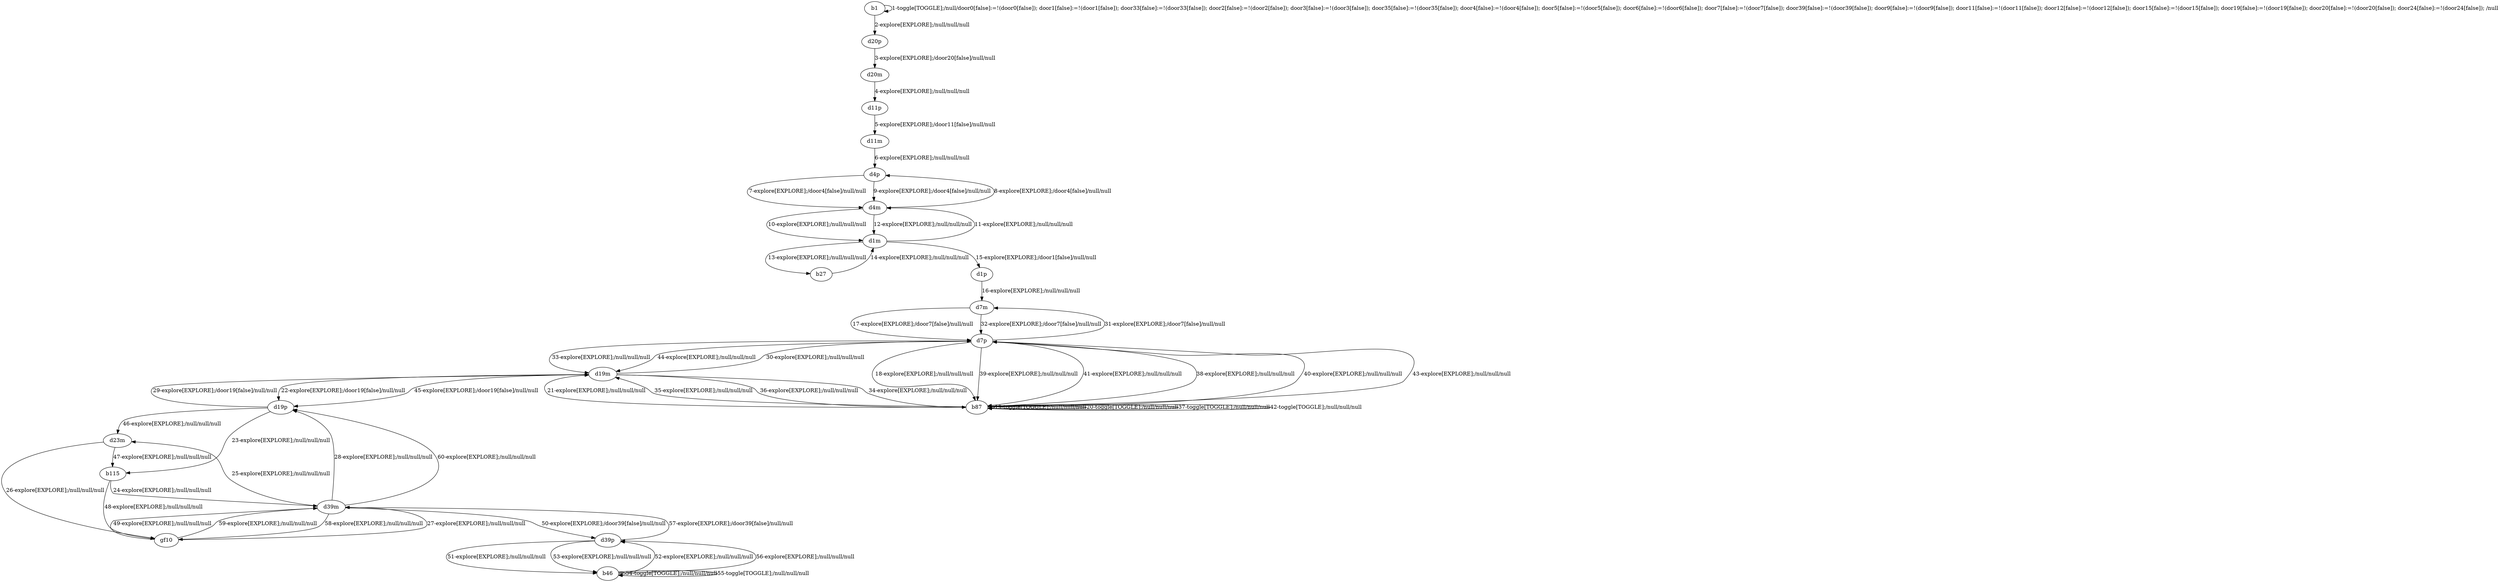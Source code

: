 # Total number of goals covered by this test: 2
# b46 --> d39p
# b46 --> b46

digraph g {
"b1" -> "b1" [label = "1-toggle[TOGGLE];/null/door0[false]:=!(door0[false]); door1[false]:=!(door1[false]); door33[false]:=!(door33[false]); door2[false]:=!(door2[false]); door3[false]:=!(door3[false]); door35[false]:=!(door35[false]); door4[false]:=!(door4[false]); door5[false]:=!(door5[false]); door6[false]:=!(door6[false]); door7[false]:=!(door7[false]); door39[false]:=!(door39[false]); door9[false]:=!(door9[false]); door11[false]:=!(door11[false]); door12[false]:=!(door12[false]); door15[false]:=!(door15[false]); door19[false]:=!(door19[false]); door20[false]:=!(door20[false]); door24[false]:=!(door24[false]); /null"];
"b1" -> "d20p" [label = "2-explore[EXPLORE];/null/null/null"];
"d20p" -> "d20m" [label = "3-explore[EXPLORE];/door20[false]/null/null"];
"d20m" -> "d11p" [label = "4-explore[EXPLORE];/null/null/null"];
"d11p" -> "d11m" [label = "5-explore[EXPLORE];/door11[false]/null/null"];
"d11m" -> "d4p" [label = "6-explore[EXPLORE];/null/null/null"];
"d4p" -> "d4m" [label = "7-explore[EXPLORE];/door4[false]/null/null"];
"d4m" -> "d4p" [label = "8-explore[EXPLORE];/door4[false]/null/null"];
"d4p" -> "d4m" [label = "9-explore[EXPLORE];/door4[false]/null/null"];
"d4m" -> "d1m" [label = "10-explore[EXPLORE];/null/null/null"];
"d1m" -> "d4m" [label = "11-explore[EXPLORE];/null/null/null"];
"d4m" -> "d1m" [label = "12-explore[EXPLORE];/null/null/null"];
"d1m" -> "b27" [label = "13-explore[EXPLORE];/null/null/null"];
"b27" -> "d1m" [label = "14-explore[EXPLORE];/null/null/null"];
"d1m" -> "d1p" [label = "15-explore[EXPLORE];/door1[false]/null/null"];
"d1p" -> "d7m" [label = "16-explore[EXPLORE];/null/null/null"];
"d7m" -> "d7p" [label = "17-explore[EXPLORE];/door7[false]/null/null"];
"d7p" -> "b87" [label = "18-explore[EXPLORE];/null/null/null"];
"b87" -> "b87" [label = "19-toggle[TOGGLE];/null/null/null"];
"b87" -> "b87" [label = "20-toggle[TOGGLE];/null/null/null"];
"b87" -> "d19m" [label = "21-explore[EXPLORE];/null/null/null"];
"d19m" -> "d19p" [label = "22-explore[EXPLORE];/door19[false]/null/null"];
"d19p" -> "b115" [label = "23-explore[EXPLORE];/null/null/null"];
"b115" -> "d39m" [label = "24-explore[EXPLORE];/null/null/null"];
"d39m" -> "d23m" [label = "25-explore[EXPLORE];/null/null/null"];
"d23m" -> "gf10" [label = "26-explore[EXPLORE];/null/null/null"];
"gf10" -> "d39m" [label = "27-explore[EXPLORE];/null/null/null"];
"d39m" -> "d19p" [label = "28-explore[EXPLORE];/null/null/null"];
"d19p" -> "d19m" [label = "29-explore[EXPLORE];/door19[false]/null/null"];
"d19m" -> "d7p" [label = "30-explore[EXPLORE];/null/null/null"];
"d7p" -> "d7m" [label = "31-explore[EXPLORE];/door7[false]/null/null"];
"d7m" -> "d7p" [label = "32-explore[EXPLORE];/door7[false]/null/null"];
"d7p" -> "d19m" [label = "33-explore[EXPLORE];/null/null/null"];
"d19m" -> "b87" [label = "34-explore[EXPLORE];/null/null/null"];
"b87" -> "d19m" [label = "35-explore[EXPLORE];/null/null/null"];
"d19m" -> "b87" [label = "36-explore[EXPLORE];/null/null/null"];
"b87" -> "b87" [label = "37-toggle[TOGGLE];/null/null/null"];
"b87" -> "d7p" [label = "38-explore[EXPLORE];/null/null/null"];
"d7p" -> "b87" [label = "39-explore[EXPLORE];/null/null/null"];
"b87" -> "d7p" [label = "40-explore[EXPLORE];/null/null/null"];
"d7p" -> "b87" [label = "41-explore[EXPLORE];/null/null/null"];
"b87" -> "b87" [label = "42-toggle[TOGGLE];/null/null/null"];
"b87" -> "d7p" [label = "43-explore[EXPLORE];/null/null/null"];
"d7p" -> "d19m" [label = "44-explore[EXPLORE];/null/null/null"];
"d19m" -> "d19p" [label = "45-explore[EXPLORE];/door19[false]/null/null"];
"d19p" -> "d23m" [label = "46-explore[EXPLORE];/null/null/null"];
"d23m" -> "b115" [label = "47-explore[EXPLORE];/null/null/null"];
"b115" -> "gf10" [label = "48-explore[EXPLORE];/null/null/null"];
"gf10" -> "d39m" [label = "49-explore[EXPLORE];/null/null/null"];
"d39m" -> "d39p" [label = "50-explore[EXPLORE];/door39[false]/null/null"];
"d39p" -> "b46" [label = "51-explore[EXPLORE];/null/null/null"];
"b46" -> "d39p" [label = "52-explore[EXPLORE];/null/null/null"];
"d39p" -> "b46" [label = "53-explore[EXPLORE];/null/null/null"];
"b46" -> "b46" [label = "54-toggle[TOGGLE];/null/null/null"];
"b46" -> "b46" [label = "55-toggle[TOGGLE];/null/null/null"];
"b46" -> "d39p" [label = "56-explore[EXPLORE];/null/null/null"];
"d39p" -> "d39m" [label = "57-explore[EXPLORE];/door39[false]/null/null"];
"d39m" -> "gf10" [label = "58-explore[EXPLORE];/null/null/null"];
"gf10" -> "d39m" [label = "59-explore[EXPLORE];/null/null/null"];
"d39m" -> "d19p" [label = "60-explore[EXPLORE];/null/null/null"];
}